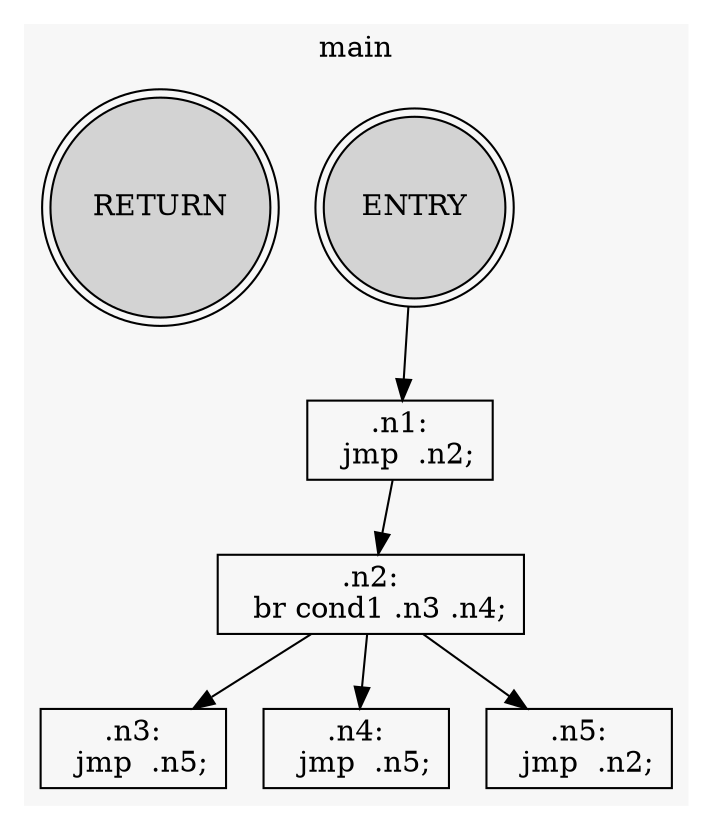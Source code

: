 // Dominator Tree
digraph DOMTREE {
	subgraph cluster_main {
		label=main
		color="#f7f7f7"
		style=filled
		rankdir=TB
		FUNC_main_NODE_ENTRY [label=ENTRY fillcolor=lightgray shape=doublecircle style=filled]
		FUNC_main_NODE_n1 [label=".n1:
  jmp  .n2;" shape=box]
		FUNC_main_NODE_ENTRY -> FUNC_main_NODE_n1
		FUNC_main_NODE_n2 [label=".n2:
  br cond1 .n3 .n4;" shape=box]
		FUNC_main_NODE_n1 -> FUNC_main_NODE_n2
		FUNC_main_NODE_n3 [label=".n3:
  jmp  .n5;" shape=box]
		FUNC_main_NODE_n2 -> FUNC_main_NODE_n3
		FUNC_main_NODE_n4 [label=".n4:
  jmp  .n5;" shape=box]
		FUNC_main_NODE_n2 -> FUNC_main_NODE_n4
		FUNC_main_NODE_n5 [label=".n5:
  jmp  .n2;" shape=box]
		FUNC_main_NODE_n2 -> FUNC_main_NODE_n5
		FUNC_main_NODE_RETURN [label=RETURN fillcolor=lightgray shape=doublecircle style=filled]
	}
}
